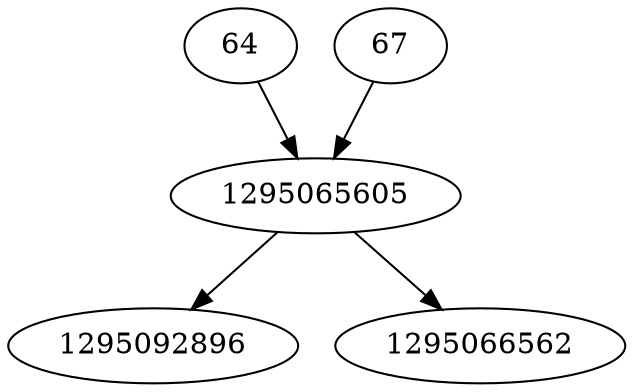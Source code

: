 strict digraph  {
64;
1295092896;
1295066562;
67;
1295065605;
64 -> 1295065605;
67 -> 1295065605;
1295065605 -> 1295092896;
1295065605 -> 1295066562;
}

